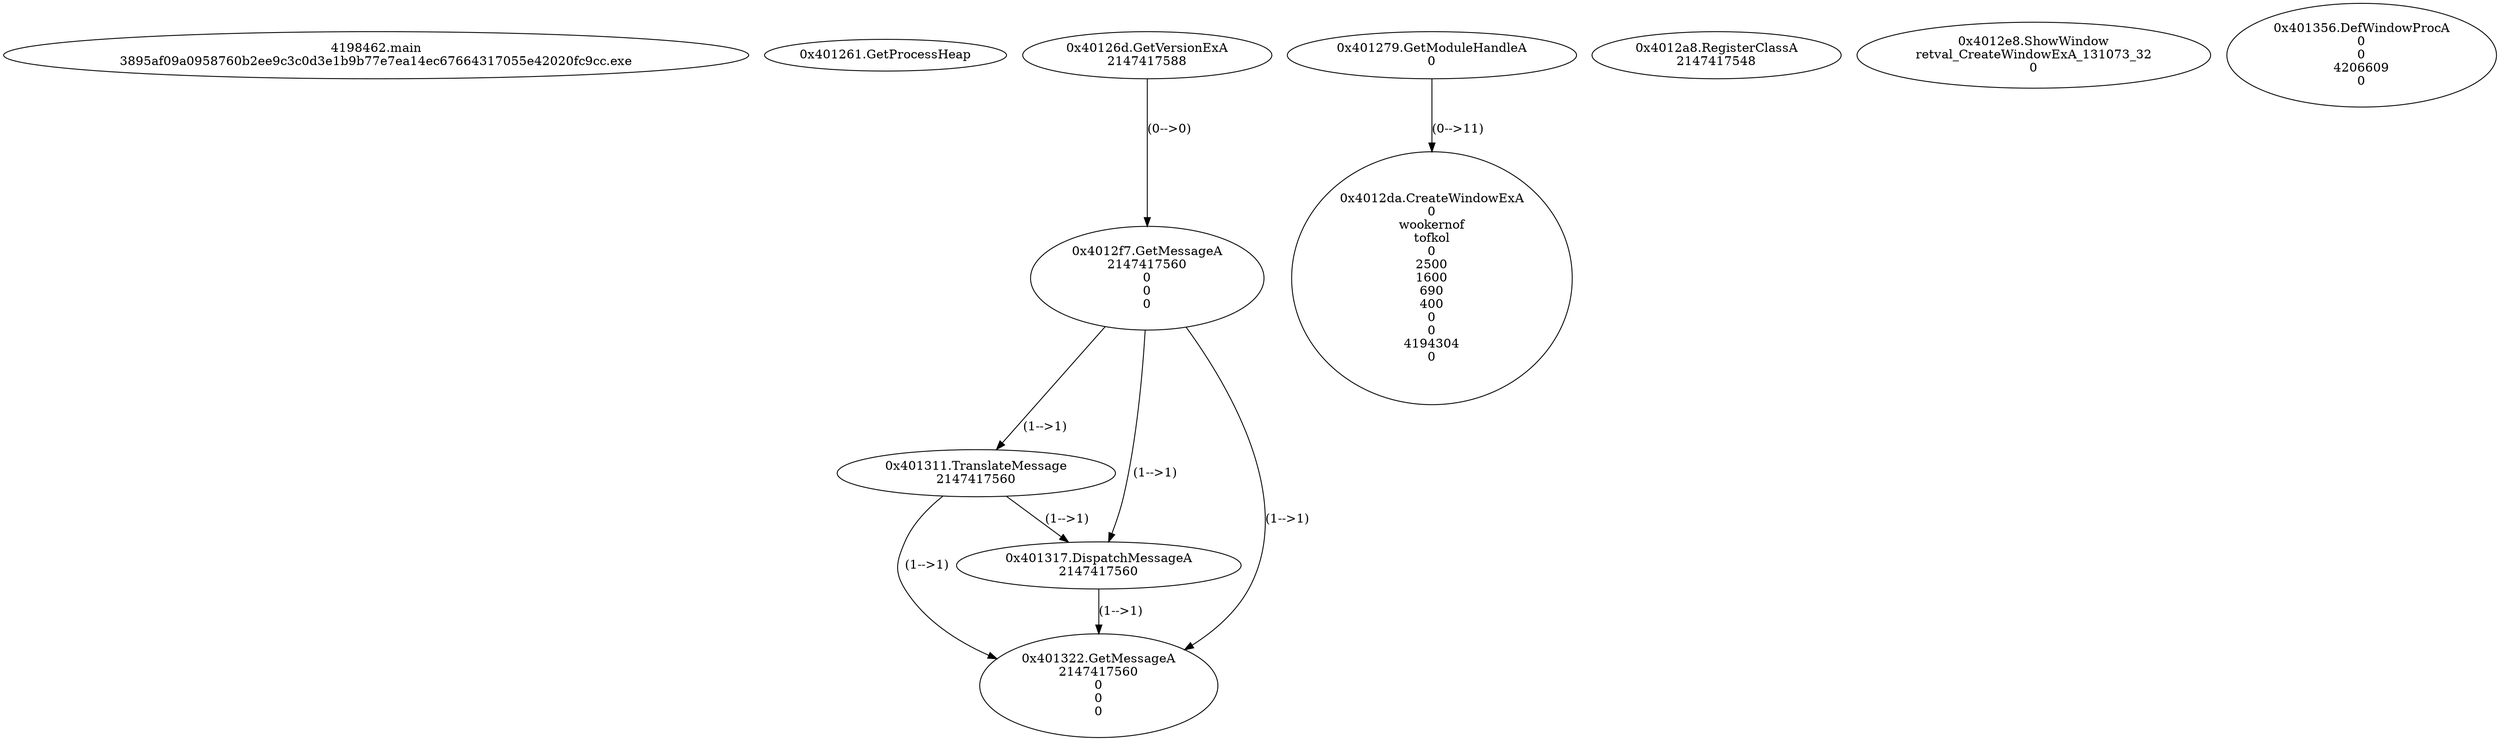 // Global SCDG with merge call
digraph {
	0 [label="4198462.main
3895af09a0958760b2ee9c3c0d3e1b9b77e7ea14ec67664317055e42020fc9cc.exe"]
	1 [label="0x401261.GetProcessHeap
"]
	2 [label="0x40126d.GetVersionExA
2147417588"]
	3 [label="0x401279.GetModuleHandleA
0"]
	4 [label="0x4012a8.RegisterClassA
2147417548"]
	5 [label="0x4012da.CreateWindowExA
0
wookernof
tofkol
0
2500
1600
690
400
0
0
4194304
0"]
	3 -> 5 [label="(0-->11)"]
	6 [label="0x4012e8.ShowWindow
retval_CreateWindowExA_131073_32
0"]
	7 [label="0x4012f7.GetMessageA
2147417560
0
0
0"]
	2 -> 7 [label="(0-->0)"]
	8 [label="0x401311.TranslateMessage
2147417560"]
	7 -> 8 [label="(1-->1)"]
	9 [label="0x401317.DispatchMessageA
2147417560"]
	7 -> 9 [label="(1-->1)"]
	8 -> 9 [label="(1-->1)"]
	10 [label="0x401322.GetMessageA
2147417560
0
0
0"]
	7 -> 10 [label="(1-->1)"]
	8 -> 10 [label="(1-->1)"]
	9 -> 10 [label="(1-->1)"]
	11 [label="0x401356.DefWindowProcA
0
0
4206609
0"]
}
